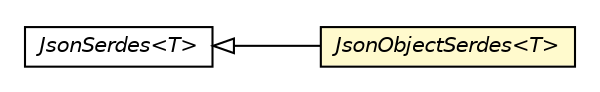 #!/usr/local/bin/dot
#
# Class diagram 
# Generated by UMLGraph version R5_6-24-gf6e263 (http://www.umlgraph.org/)
#

digraph G {
	edge [fontname="Helvetica",fontsize=10,labelfontname="Helvetica",labelfontsize=10];
	node [fontname="Helvetica",fontsize=10,shape=plaintext];
	nodesep=0.25;
	ranksep=0.5;
	rankdir=LR;
	// org.turbogwt.core.http.client.serialization.JsonObjectSerdes<T>
	c2545 [label=<<table title="org.turbogwt.core.http.client.serialization.JsonObjectSerdes" border="0" cellborder="1" cellspacing="0" cellpadding="2" port="p" bgcolor="lemonChiffon" href="./JsonObjectSerdes.html">
		<tr><td><table border="0" cellspacing="0" cellpadding="1">
<tr><td align="center" balign="center"><font face="Helvetica-Oblique"> JsonObjectSerdes&lt;T&gt; </font></td></tr>
		</table></td></tr>
		</table>>, URL="./JsonObjectSerdes.html", fontname="Helvetica", fontcolor="black", fontsize=10.0];
	// org.turbogwt.core.http.client.serialization.JsonSerdes<T>
	c2552 [label=<<table title="org.turbogwt.core.http.client.serialization.JsonSerdes" border="0" cellborder="1" cellspacing="0" cellpadding="2" port="p" href="./JsonSerdes.html">
		<tr><td><table border="0" cellspacing="0" cellpadding="1">
<tr><td align="center" balign="center"><font face="Helvetica-Oblique"> JsonSerdes&lt;T&gt; </font></td></tr>
		</table></td></tr>
		</table>>, URL="./JsonSerdes.html", fontname="Helvetica", fontcolor="black", fontsize=10.0];
	//org.turbogwt.core.http.client.serialization.JsonObjectSerdes<T> extends org.turbogwt.core.http.client.serialization.JsonSerdes<T>
	c2552:p -> c2545:p [dir=back,arrowtail=empty];
}

